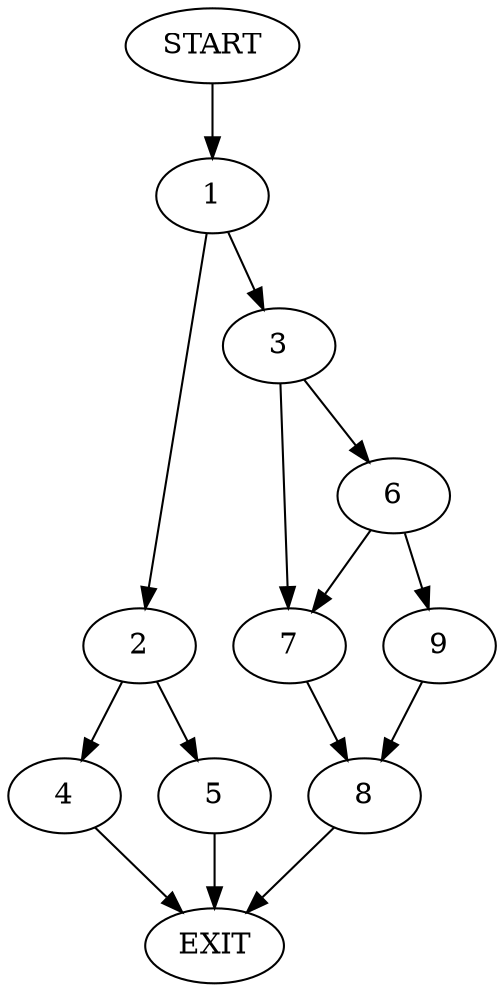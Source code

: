 digraph {
0 [label="START"]
10 [label="EXIT"]
0 -> 1
1 -> 2
1 -> 3
2 -> 4
2 -> 5
3 -> 6
3 -> 7
7 -> 8
6 -> 7
6 -> 9
9 -> 8
8 -> 10
4 -> 10
5 -> 10
}
